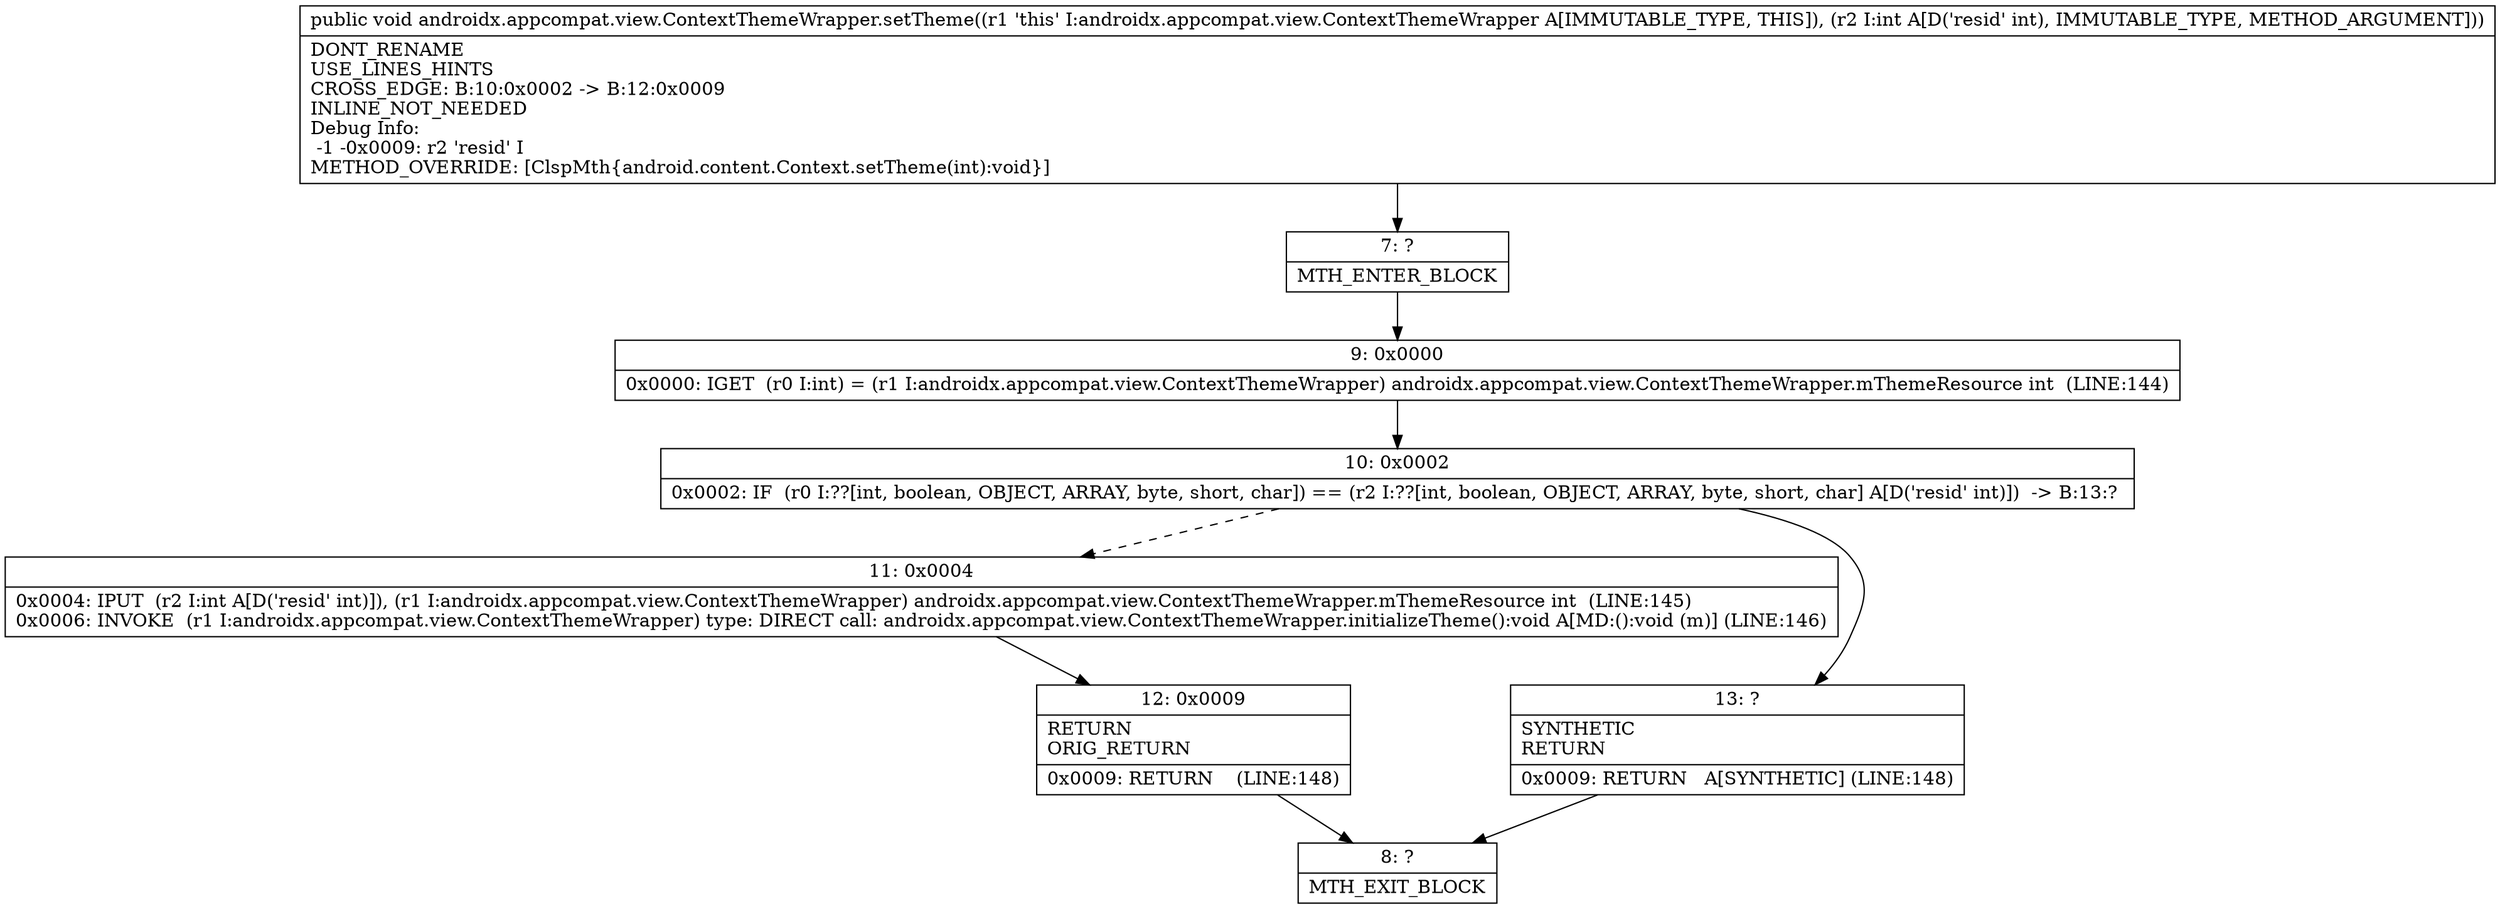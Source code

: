 digraph "CFG forandroidx.appcompat.view.ContextThemeWrapper.setTheme(I)V" {
Node_7 [shape=record,label="{7\:\ ?|MTH_ENTER_BLOCK\l}"];
Node_9 [shape=record,label="{9\:\ 0x0000|0x0000: IGET  (r0 I:int) = (r1 I:androidx.appcompat.view.ContextThemeWrapper) androidx.appcompat.view.ContextThemeWrapper.mThemeResource int  (LINE:144)\l}"];
Node_10 [shape=record,label="{10\:\ 0x0002|0x0002: IF  (r0 I:??[int, boolean, OBJECT, ARRAY, byte, short, char]) == (r2 I:??[int, boolean, OBJECT, ARRAY, byte, short, char] A[D('resid' int)])  \-\> B:13:? \l}"];
Node_11 [shape=record,label="{11\:\ 0x0004|0x0004: IPUT  (r2 I:int A[D('resid' int)]), (r1 I:androidx.appcompat.view.ContextThemeWrapper) androidx.appcompat.view.ContextThemeWrapper.mThemeResource int  (LINE:145)\l0x0006: INVOKE  (r1 I:androidx.appcompat.view.ContextThemeWrapper) type: DIRECT call: androidx.appcompat.view.ContextThemeWrapper.initializeTheme():void A[MD:():void (m)] (LINE:146)\l}"];
Node_12 [shape=record,label="{12\:\ 0x0009|RETURN\lORIG_RETURN\l|0x0009: RETURN    (LINE:148)\l}"];
Node_8 [shape=record,label="{8\:\ ?|MTH_EXIT_BLOCK\l}"];
Node_13 [shape=record,label="{13\:\ ?|SYNTHETIC\lRETURN\l|0x0009: RETURN   A[SYNTHETIC] (LINE:148)\l}"];
MethodNode[shape=record,label="{public void androidx.appcompat.view.ContextThemeWrapper.setTheme((r1 'this' I:androidx.appcompat.view.ContextThemeWrapper A[IMMUTABLE_TYPE, THIS]), (r2 I:int A[D('resid' int), IMMUTABLE_TYPE, METHOD_ARGUMENT]))  | DONT_RENAME\lUSE_LINES_HINTS\lCROSS_EDGE: B:10:0x0002 \-\> B:12:0x0009\lINLINE_NOT_NEEDED\lDebug Info:\l  \-1 \-0x0009: r2 'resid' I\lMETHOD_OVERRIDE: [ClspMth\{android.content.Context.setTheme(int):void\}]\l}"];
MethodNode -> Node_7;Node_7 -> Node_9;
Node_9 -> Node_10;
Node_10 -> Node_11[style=dashed];
Node_10 -> Node_13;
Node_11 -> Node_12;
Node_12 -> Node_8;
Node_13 -> Node_8;
}

